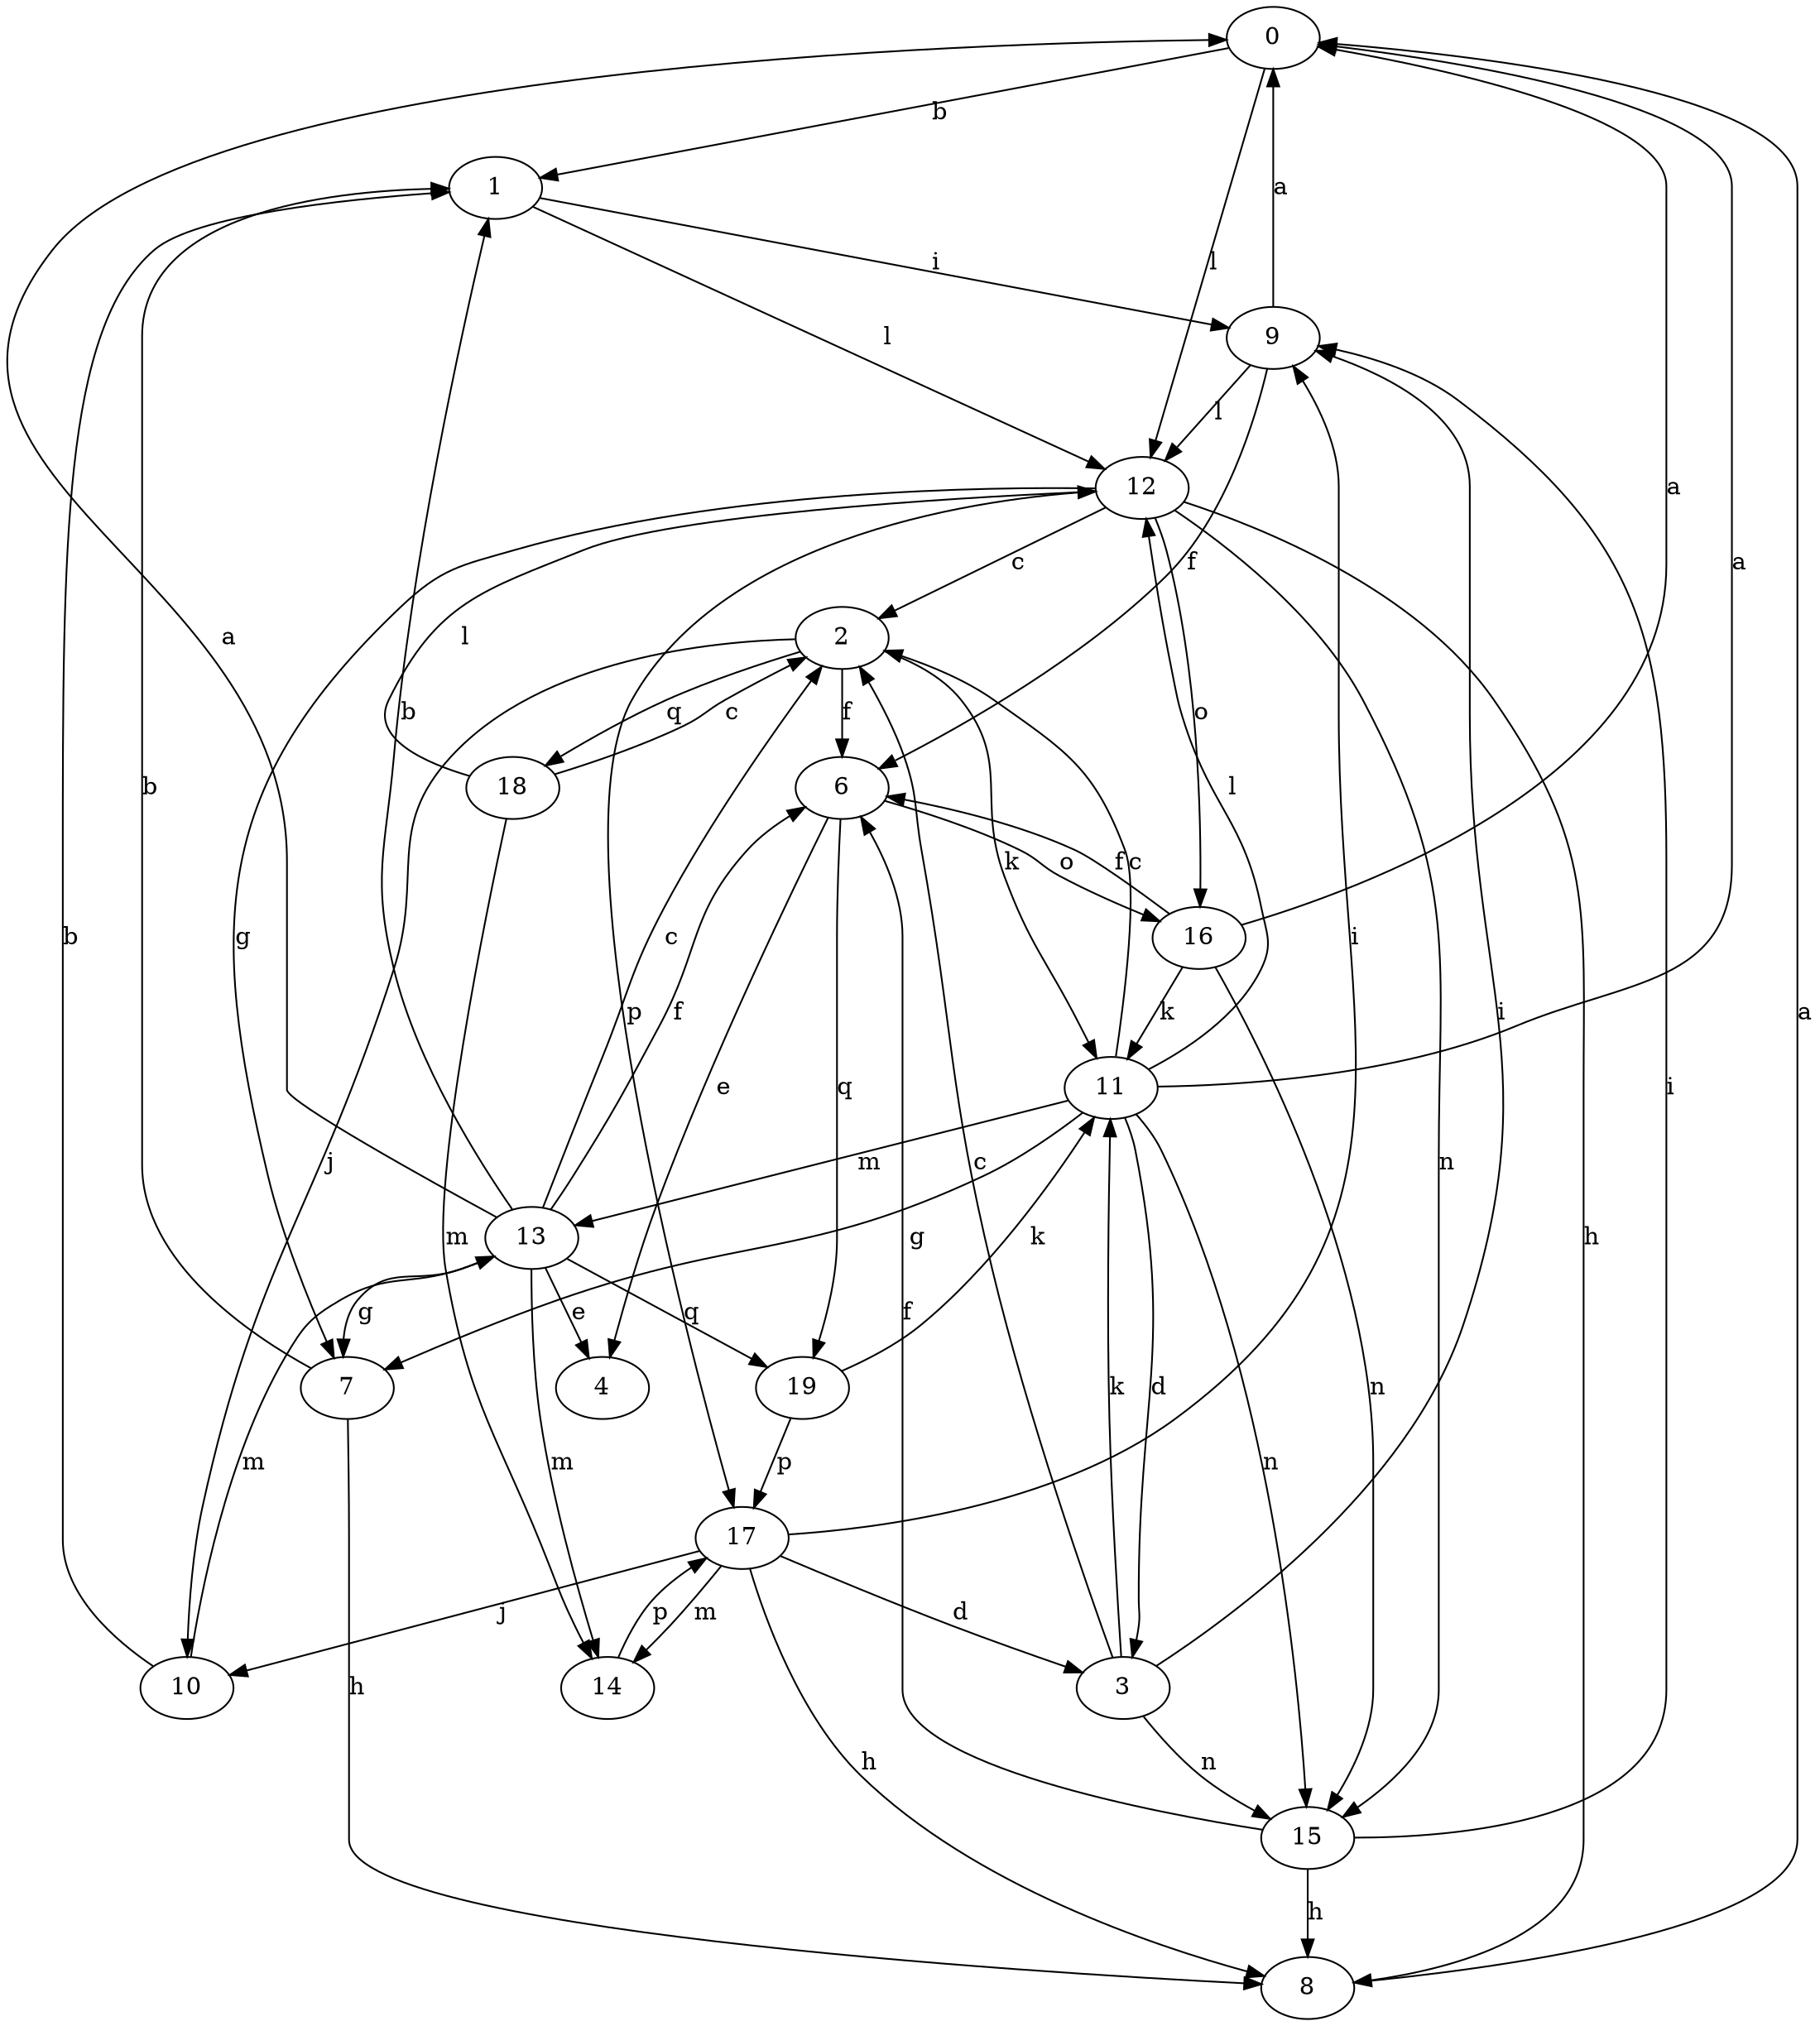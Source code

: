 strict digraph  {
0;
1;
2;
3;
4;
6;
7;
8;
9;
10;
11;
12;
13;
14;
15;
16;
17;
18;
19;
0 -> 1  [label=b];
0 -> 12  [label=l];
1 -> 9  [label=i];
1 -> 12  [label=l];
2 -> 6  [label=f];
2 -> 10  [label=j];
2 -> 11  [label=k];
2 -> 18  [label=q];
3 -> 2  [label=c];
3 -> 9  [label=i];
3 -> 11  [label=k];
3 -> 15  [label=n];
6 -> 4  [label=e];
6 -> 16  [label=o];
6 -> 19  [label=q];
7 -> 1  [label=b];
7 -> 8  [label=h];
8 -> 0  [label=a];
9 -> 0  [label=a];
9 -> 6  [label=f];
9 -> 12  [label=l];
10 -> 1  [label=b];
10 -> 13  [label=m];
11 -> 0  [label=a];
11 -> 2  [label=c];
11 -> 3  [label=d];
11 -> 7  [label=g];
11 -> 12  [label=l];
11 -> 13  [label=m];
11 -> 15  [label=n];
12 -> 2  [label=c];
12 -> 7  [label=g];
12 -> 8  [label=h];
12 -> 15  [label=n];
12 -> 16  [label=o];
12 -> 17  [label=p];
13 -> 0  [label=a];
13 -> 1  [label=b];
13 -> 2  [label=c];
13 -> 4  [label=e];
13 -> 6  [label=f];
13 -> 7  [label=g];
13 -> 14  [label=m];
13 -> 19  [label=q];
14 -> 17  [label=p];
15 -> 6  [label=f];
15 -> 8  [label=h];
15 -> 9  [label=i];
16 -> 0  [label=a];
16 -> 6  [label=f];
16 -> 11  [label=k];
16 -> 15  [label=n];
17 -> 3  [label=d];
17 -> 8  [label=h];
17 -> 9  [label=i];
17 -> 10  [label=j];
17 -> 14  [label=m];
18 -> 2  [label=c];
18 -> 12  [label=l];
18 -> 14  [label=m];
19 -> 11  [label=k];
19 -> 17  [label=p];
}

